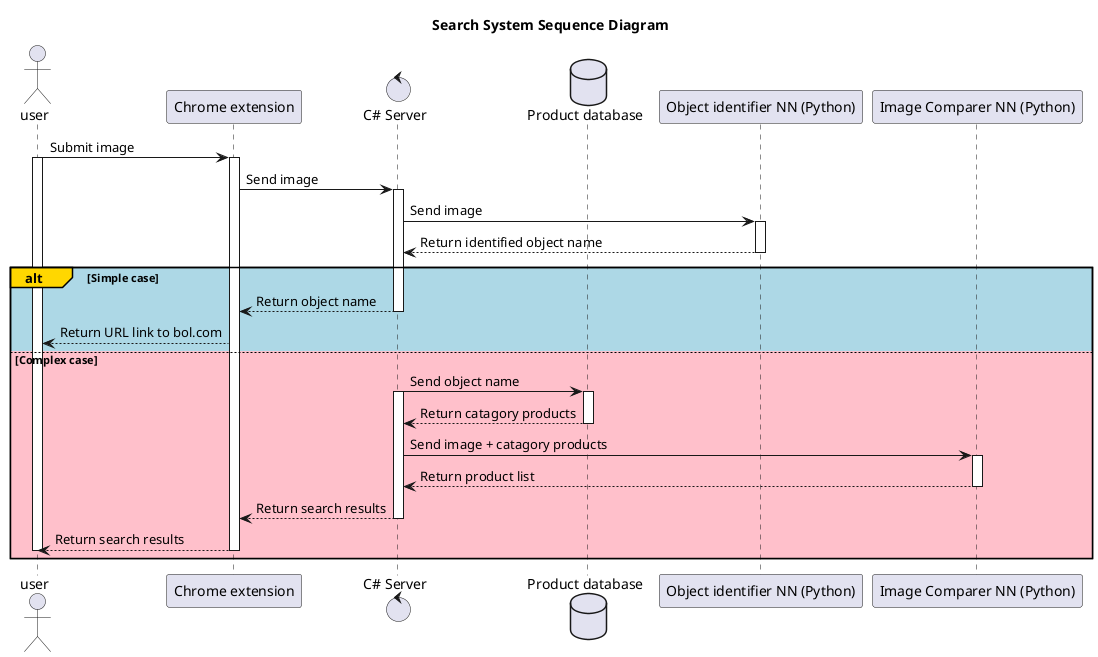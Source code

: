 @startuml

title **Search System Sequence Diagram**

actor user as usr
participant "Chrome extension" as ext
control "C# Server" as csh
database "Product database" as db
participant "Object identifier NN (Python)" as obj
participant "Image Comparer NN (Python)" as img

usr -> ext: Submit image
activate usr
activate ext
ext -> csh: Send image
activate csh
csh -> obj: Send image
activate obj

obj --> csh: Return identified object name
deactivate obj

alt#Gold #LightBlue Simple case
    csh --> ext: Return object name
    deactivate csh
    ext --> usr: Return URL link to bol.com

else #Pink Complex case
    csh -> db: Send object name
    activate csh
    activate db
    db --> csh: Return catagory products
    deactivate db
    csh -> img: Send image + catagory products
    activate img
    
    img --> csh: Return product list
    deactivate img

    csh --> ext: Return search results
    deactivate csh
    ext --> usr: Return search results
    deactivate ext
    deactivate usr
end
@enduml